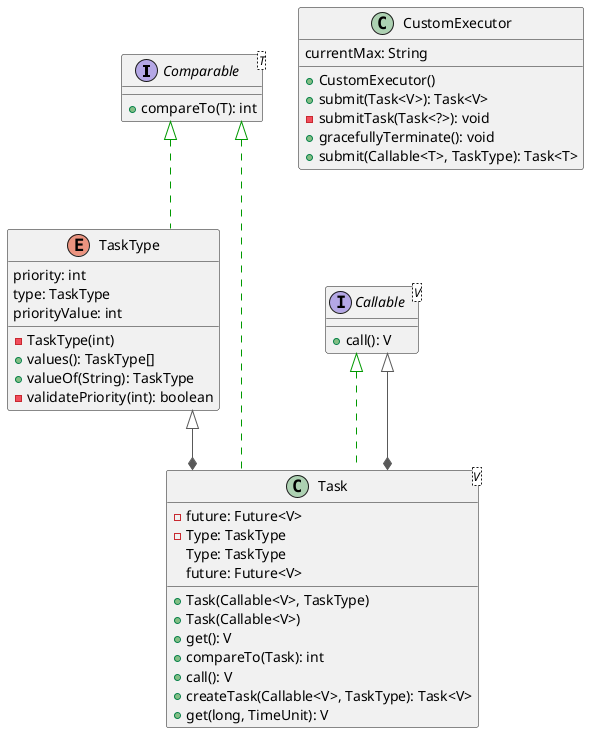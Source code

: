 @startuml

'!theme aws-orange
'!theme black-knight
'!theme cloudscape-design
'!theme hacker
'!theme reddress-darkblue
'!theme reddress-darkgreen
'!theme reddress-darkorange
'!theme reddress-darkred
'!theme reddress-lightblue
'!theme reddress-lightgreen
'!theme reddress-lightorange
'!theme reddress-lightred
'!theme toy
'top to bottom direction
skinparam  linetype ortho


interface Comparable<T>  {
  + compareTo(T): int
}

class CustomExecutor {
  + CustomExecutor()
  + submit(Task<V>): Task<V>
  - submitTask(Task<?>): void
  + gracefullyTerminate(): void
  + submit(Callable<T>, TaskType): Task<T>
   currentMax: String
}

enum TaskType {
  - TaskType(int)
  + values(): TaskType[]
  + valueOf(String): TaskType
  - validatePriority(int): boolean
   priority: int
   type: TaskType
   priorityValue: int
}

interface Callable<V>  {
  + call(): V
}

class Task<V> {
  + Task(Callable<V>, TaskType)
  + Task(Callable<V>)
  - future: Future<V>
  - Type: TaskType
  + get(): V
  + compareTo(Task): int
  + call(): V
  + createTask(Callable<V>, TaskType): Task<V>
  + get(long, TimeUnit): V
   Type: TaskType
   future: Future<V>
}

Callable    ^-[#009900,dashed]-  Task
Callable    ^-[#595959,plain]-*   Task
Comparable  ^-[#009900,dashed]-  Task
TaskType    ^-[#595959,plain]-*  Task
Comparable  ^-[#009900,dashed]-  TaskType
@enduml
